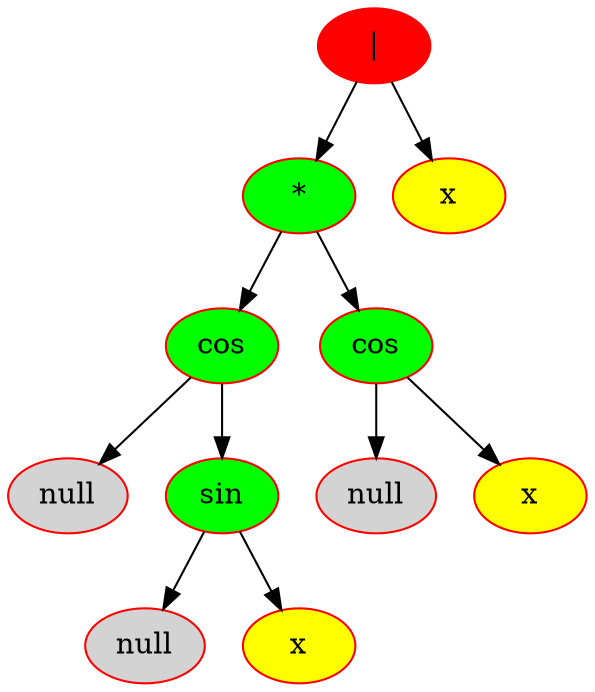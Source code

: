 digraph Dump{
node[color=red,fontsize=14, style=filled]
"0x55eaad0980d0" [label= "|" fillcolor=red]
"0x55eaad0980d0" -> "0x55eaad098010"
"0x55eaad098010" [label= "*" fillcolor=green]
"0x55eaad098010" -> "0x55eaad098160"
"0x55eaad098160" [label= "cos" fillcolor=green]
"0x55eaad098160" -> "0x55eaad098190"
"0x55eaad098190" [label= "null"fillcolor=lightgrey]
"0x55eaad098160" -> "0x55eaad0981c0"
"0x55eaad0981c0" [label= "sin" fillcolor=green]
"0x55eaad0981c0" -> "0x55eaad0981f0"
"0x55eaad0981f0" [label= "null"fillcolor=lightgrey]
"0x55eaad0981c0" -> "0x55eaad098220"
"0x55eaad098220" [label= "x" fillcolor=yellow]
"0x55eaad098010" -> "0x55eaad09a690"
"0x55eaad09a690" [label= "cos" fillcolor=green]
"0x55eaad09a690" -> "0x55eaad09a790"
"0x55eaad09a790" [label= "null"fillcolor=lightgrey]
"0x55eaad09a690" -> "0x55eaad09a7c0"
"0x55eaad09a7c0" [label= "x" fillcolor=yellow]
"0x55eaad0980d0" -> "0x55eaad098070"
"0x55eaad098070" [label= "x" fillcolor=yellow]
}
